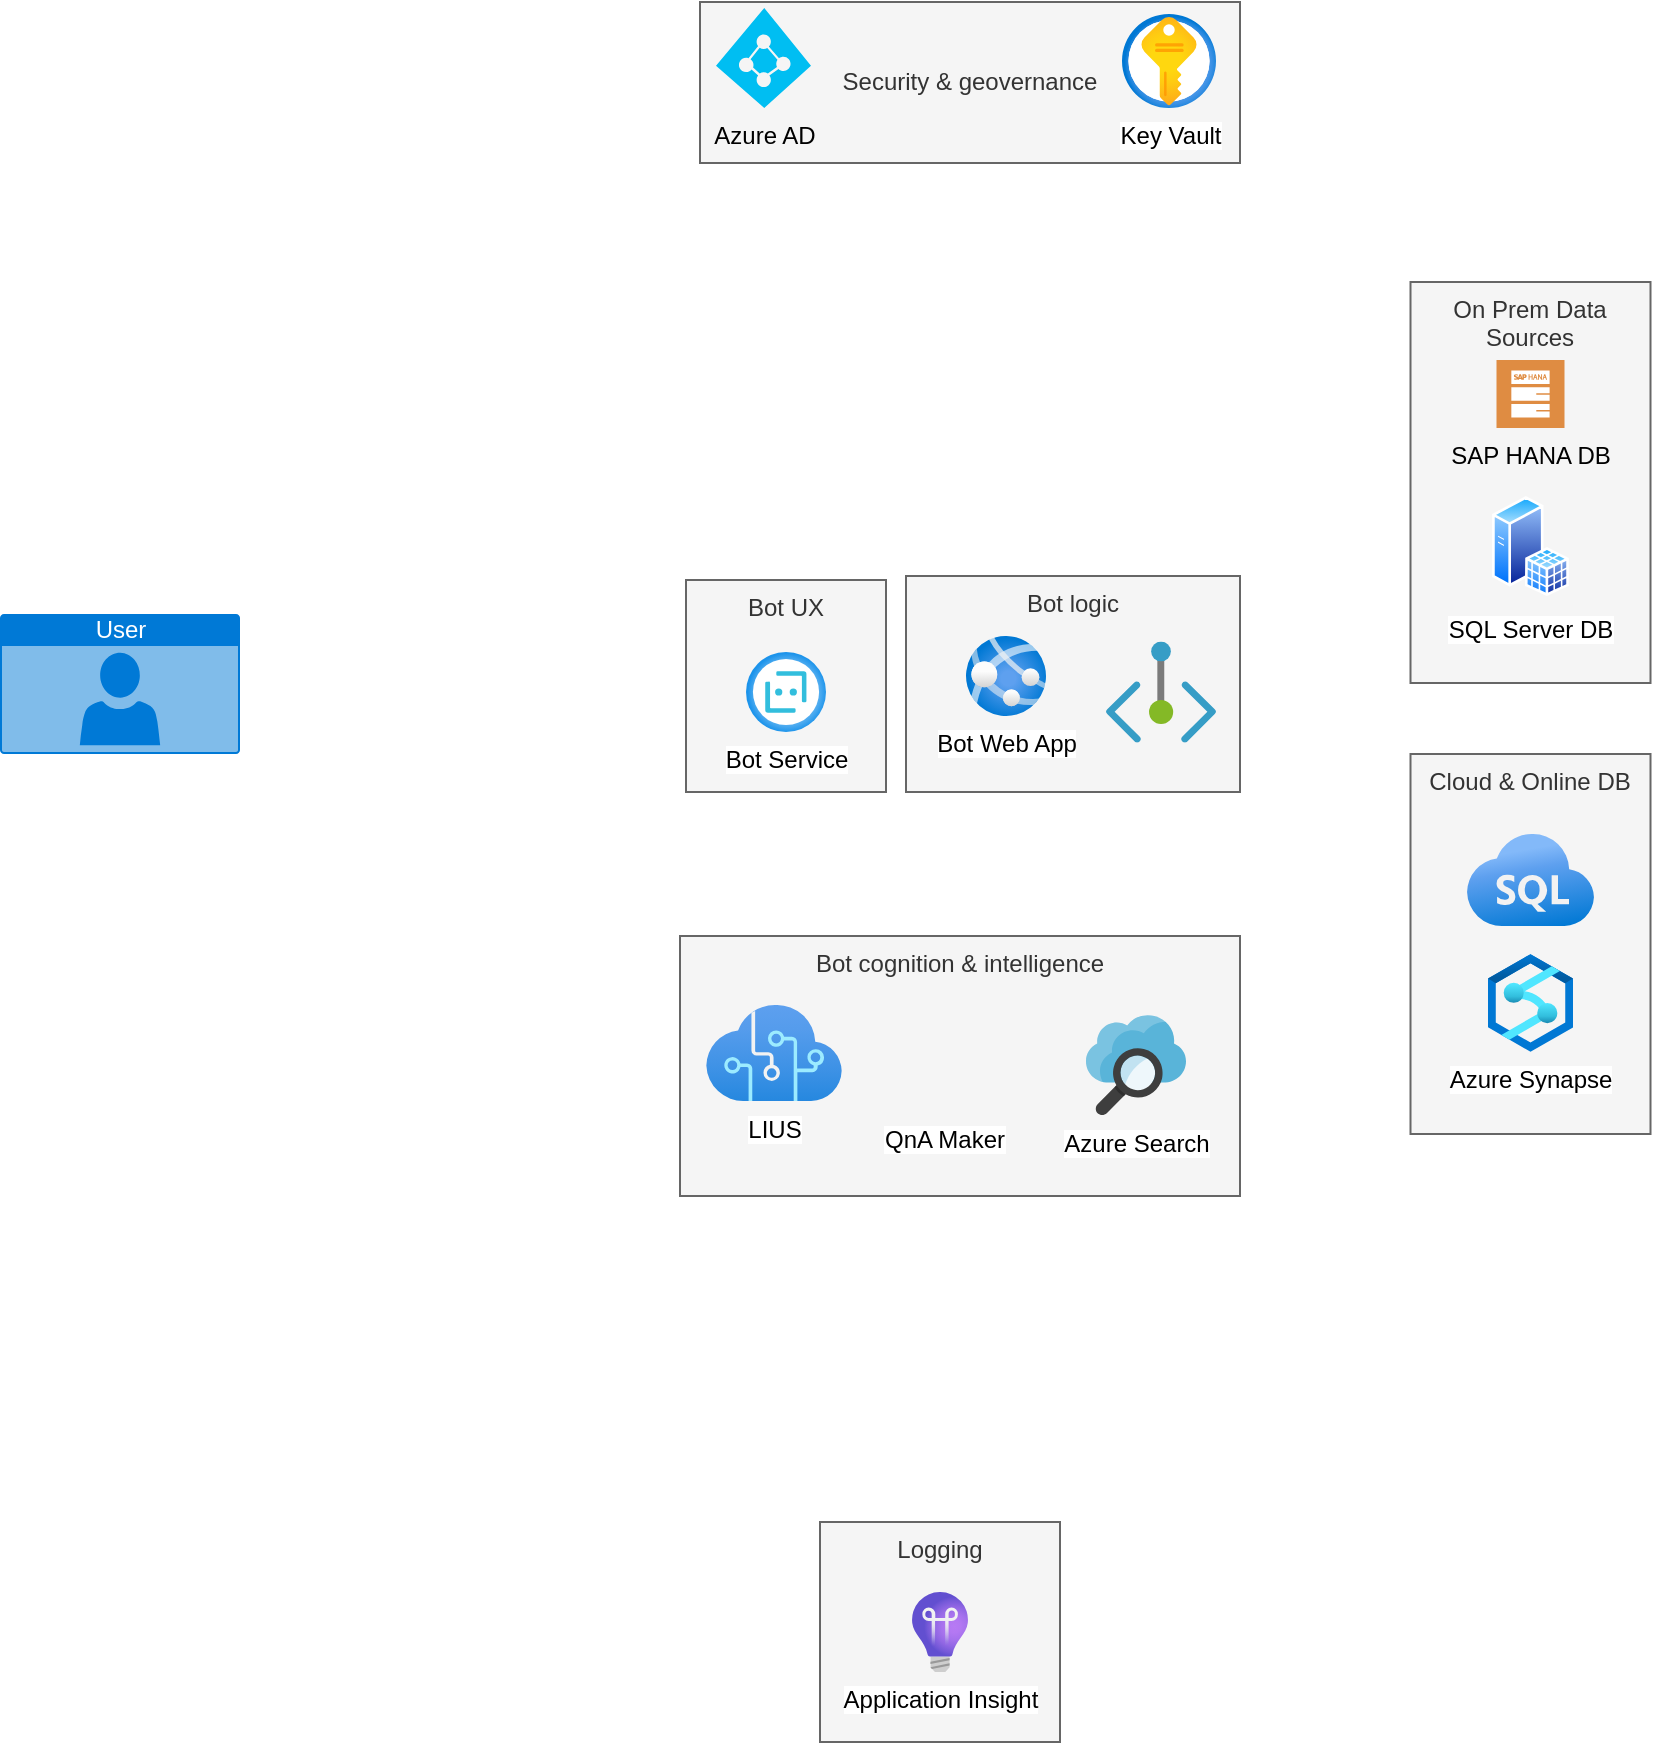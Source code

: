 <mxfile version="14.9.8" type="github">
  <diagram id="VHoYQdjhY6s8SYZpucpT" name="Page-1">
    <mxGraphModel dx="2770" dy="1323" grid="1" gridSize="10" guides="1" tooltips="1" connect="1" arrows="1" fold="1" page="1" pageScale="1" pageWidth="850" pageHeight="1100" math="0" shadow="0">
      <root>
        <mxCell id="0" />
        <mxCell id="1" parent="0" />
        <mxCell id="12wSddLCUSlk-l1D3lct-1" value="User" style="html=1;strokeColor=none;fillColor=#0079D6;labelPosition=center;verticalLabelPosition=middle;verticalAlign=top;align=center;fontSize=12;outlineConnect=0;spacingTop=-6;fontColor=#FFFFFF;shape=mxgraph.sitemap.user;" parent="1" vertex="1">
          <mxGeometry x="280" y="416" width="120" height="70" as="geometry" />
        </mxCell>
        <mxCell id="vi5RU4xkZmoM3SFDAaO4-4" value="" style="group" vertex="1" connectable="0" parent="1">
          <mxGeometry x="630" y="110" width="270" height="80.5" as="geometry" />
        </mxCell>
        <mxCell id="12wSddLCUSlk-l1D3lct-5" value="Security &amp;amp; geovernance" style="rounded=0;whiteSpace=wrap;html=1;fillColor=#f5f5f5;strokeColor=#666666;fontColor=#333333;" parent="vi5RU4xkZmoM3SFDAaO4-4" vertex="1">
          <mxGeometry width="270" height="80.5" as="geometry" />
        </mxCell>
        <mxCell id="12wSddLCUSlk-l1D3lct-6" value="Azure AD" style="verticalLabelPosition=bottom;html=1;verticalAlign=top;align=center;strokeColor=none;fillColor=#00BEF2;shape=mxgraph.azure.azure_active_directory;" parent="vi5RU4xkZmoM3SFDAaO4-4" vertex="1">
          <mxGeometry x="8" y="3" width="47.5" height="50" as="geometry" />
        </mxCell>
        <mxCell id="12wSddLCUSlk-l1D3lct-7" value="Key Vault" style="aspect=fixed;html=1;points=[];align=center;image;fontSize=12;image=img/lib/azure2/security/Key_Vaults.svg;" parent="vi5RU4xkZmoM3SFDAaO4-4" vertex="1">
          <mxGeometry x="211" y="6" width="47" height="47" as="geometry" />
        </mxCell>
        <mxCell id="vi5RU4xkZmoM3SFDAaO4-5" value="" style="group" vertex="1" connectable="0" parent="1">
          <mxGeometry x="623" y="399" width="100" height="106" as="geometry" />
        </mxCell>
        <mxCell id="12wSddLCUSlk-l1D3lct-4" value="Bot UX" style="rounded=0;whiteSpace=wrap;html=1;fillColor=#f5f5f5;strokeColor=#666666;fontColor=#333333;verticalAlign=top;" parent="vi5RU4xkZmoM3SFDAaO4-5" vertex="1">
          <mxGeometry width="100" height="106" as="geometry" />
        </mxCell>
        <mxCell id="12wSddLCUSlk-l1D3lct-2" value="Bot Service" style="aspect=fixed;html=1;points=[];align=center;image;fontSize=12;image=img/lib/azure2/ai_machine_learning/Bot_Services.svg;" parent="vi5RU4xkZmoM3SFDAaO4-5" vertex="1">
          <mxGeometry x="30" y="36" width="40" height="40" as="geometry" />
        </mxCell>
        <mxCell id="vi5RU4xkZmoM3SFDAaO4-6" value="" style="group" vertex="1" connectable="0" parent="1">
          <mxGeometry x="733" y="397" width="167" height="108" as="geometry" />
        </mxCell>
        <mxCell id="12wSddLCUSlk-l1D3lct-19" value="Bot logic" style="rounded=0;whiteSpace=wrap;html=1;fillColor=#f5f5f5;strokeColor=#666666;fontColor=#333333;verticalAlign=top;" parent="vi5RU4xkZmoM3SFDAaO4-6" vertex="1">
          <mxGeometry width="167" height="108" as="geometry" />
        </mxCell>
        <mxCell id="12wSddLCUSlk-l1D3lct-3" value="Bot Web App" style="aspect=fixed;html=1;points=[];align=center;image;fontSize=12;image=img/lib/azure2/compute/App_Services.svg;" parent="vi5RU4xkZmoM3SFDAaO4-6" vertex="1">
          <mxGeometry x="30" y="30" width="40" height="40" as="geometry" />
        </mxCell>
        <mxCell id="vi5RU4xkZmoM3SFDAaO4-1" value="" style="aspect=fixed;html=1;points=[];align=center;image;fontSize=12;image=img/lib/azure2/networking/Private_Endpoint.svg;" vertex="1" parent="vi5RU4xkZmoM3SFDAaO4-6">
          <mxGeometry x="100" y="32.79" width="55" height="50.42" as="geometry" />
        </mxCell>
        <mxCell id="vi5RU4xkZmoM3SFDAaO4-7" value="" style="group" vertex="1" connectable="0" parent="1">
          <mxGeometry x="620" y="577" width="280" height="130" as="geometry" />
        </mxCell>
        <mxCell id="12wSddLCUSlk-l1D3lct-10" value="Bot cognition &amp;amp; intelligence" style="rounded=0;whiteSpace=wrap;html=1;fillColor=#f5f5f5;strokeColor=#666666;fontColor=#333333;verticalAlign=top;" parent="vi5RU4xkZmoM3SFDAaO4-7" vertex="1">
          <mxGeometry width="280" height="130" as="geometry" />
        </mxCell>
        <mxCell id="12wSddLCUSlk-l1D3lct-11" value="LIUS" style="aspect=fixed;html=1;points=[];align=center;image;fontSize=12;image=img/lib/azure2/ai_machine_learning/Cognitive_Services.svg;" parent="vi5RU4xkZmoM3SFDAaO4-7" vertex="1">
          <mxGeometry x="13" y="34.5" width="68" height="48" as="geometry" />
        </mxCell>
        <mxCell id="12wSddLCUSlk-l1D3lct-12" value="QnA Maker" style="shape=image;html=1;verticalAlign=top;verticalLabelPosition=bottom;labelBackgroundColor=#ffffff;imageAspect=0;aspect=fixed;image=https://cdn1.iconfinder.com/data/icons/google_jfk_icons_by_carlosjj/128/qna.png" parent="vi5RU4xkZmoM3SFDAaO4-7" vertex="1">
          <mxGeometry x="103" y="29.5" width="58" height="58" as="geometry" />
        </mxCell>
        <mxCell id="12wSddLCUSlk-l1D3lct-13" value="Azure Search" style="aspect=fixed;html=1;points=[];align=center;image;fontSize=12;image=img/lib/mscae/Search.svg;" parent="vi5RU4xkZmoM3SFDAaO4-7" vertex="1">
          <mxGeometry x="203" y="39.5" width="50" height="50" as="geometry" />
        </mxCell>
        <mxCell id="vi5RU4xkZmoM3SFDAaO4-8" value="" style="group" vertex="1" connectable="0" parent="1">
          <mxGeometry x="690" y="870" width="120" height="110" as="geometry" />
        </mxCell>
        <mxCell id="12wSddLCUSlk-l1D3lct-8" value="Logging" style="rounded=0;whiteSpace=wrap;html=1;fillColor=#f5f5f5;strokeColor=#666666;fontColor=#333333;verticalAlign=top;" parent="vi5RU4xkZmoM3SFDAaO4-8" vertex="1">
          <mxGeometry width="120" height="110" as="geometry" />
        </mxCell>
        <mxCell id="12wSddLCUSlk-l1D3lct-9" value="Application Insight" style="aspect=fixed;html=1;points=[];align=center;image;fontSize=12;image=img/lib/azure2/devops/Application_Insights.svg;" parent="vi5RU4xkZmoM3SFDAaO4-8" vertex="1">
          <mxGeometry x="46.03" y="35" width="27.94" height="40" as="geometry" />
        </mxCell>
        <mxCell id="vi5RU4xkZmoM3SFDAaO4-9" value="" style="group" vertex="1" connectable="0" parent="1">
          <mxGeometry x="985.25" y="486" width="120" height="190" as="geometry" />
        </mxCell>
        <mxCell id="12wSddLCUSlk-l1D3lct-17" value="Cloud &amp;amp; Online DB" style="rounded=0;whiteSpace=wrap;html=1;fillColor=#f5f5f5;strokeColor=#666666;fontColor=#333333;verticalAlign=top;" parent="vi5RU4xkZmoM3SFDAaO4-9" vertex="1">
          <mxGeometry width="120" height="190" as="geometry" />
        </mxCell>
        <mxCell id="12wSddLCUSlk-l1D3lct-18" value="Azure Synapse" style="aspect=fixed;html=1;points=[];align=center;image;fontSize=12;image=img/lib/azure2/analytics/Azure_Synapse_Analytics.svg;" parent="vi5RU4xkZmoM3SFDAaO4-9" vertex="1">
          <mxGeometry x="38.7" y="100" width="42.61" height="49" as="geometry" />
        </mxCell>
        <mxCell id="vi5RU4xkZmoM3SFDAaO4-3" value="" style="aspect=fixed;html=1;points=[];align=center;image;fontSize=12;image=img/lib/azure2/databases/Azure_SQL.svg;" vertex="1" parent="vi5RU4xkZmoM3SFDAaO4-9">
          <mxGeometry x="28" y="40" width="64" height="46" as="geometry" />
        </mxCell>
        <mxCell id="vi5RU4xkZmoM3SFDAaO4-10" value="" style="group" vertex="1" connectable="0" parent="1">
          <mxGeometry x="985.25" y="250" width="120" height="200.5" as="geometry" />
        </mxCell>
        <mxCell id="12wSddLCUSlk-l1D3lct-14" value="On Prem Data Sources" style="rounded=0;whiteSpace=wrap;html=1;fillColor=#f5f5f5;strokeColor=#666666;fontColor=#333333;verticalAlign=top;" parent="vi5RU4xkZmoM3SFDAaO4-10" vertex="1">
          <mxGeometry width="120" height="200.5" as="geometry" />
        </mxCell>
        <mxCell id="12wSddLCUSlk-l1D3lct-15" value="SAP HANA DB" style="pointerEvents=1;shadow=0;dashed=0;html=1;strokeColor=none;fillColor=#DF8C42;labelPosition=center;verticalLabelPosition=bottom;verticalAlign=top;align=center;outlineConnect=0;shape=mxgraph.veeam2.sap_hana_db;" parent="vi5RU4xkZmoM3SFDAaO4-10" vertex="1">
          <mxGeometry x="43" y="39" width="34" height="34" as="geometry" />
        </mxCell>
        <mxCell id="12wSddLCUSlk-l1D3lct-16" value="SQL Server DB" style="aspect=fixed;perimeter=ellipsePerimeter;html=1;align=center;shadow=0;dashed=0;spacingTop=3;image;image=img/lib/active_directory/sql_server.svg;" parent="vi5RU4xkZmoM3SFDAaO4-10" vertex="1">
          <mxGeometry x="40.75" y="107" width="38.5" height="50" as="geometry" />
        </mxCell>
      </root>
    </mxGraphModel>
  </diagram>
</mxfile>
